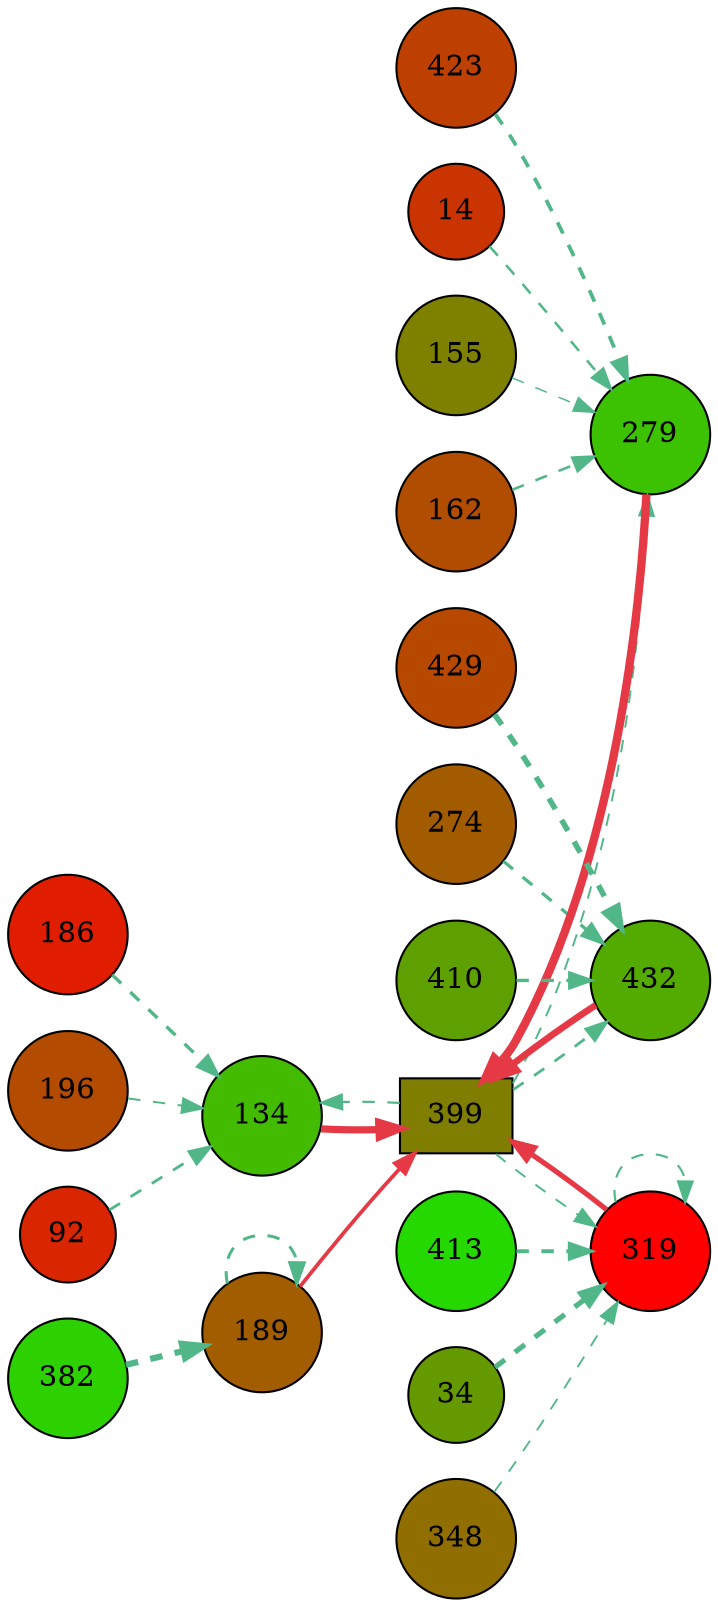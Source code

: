 digraph G{
rankdir=LR;
134 [style=filled, shape=circle, fillcolor="#43bb00", label="134"];
14 [style=filled, shape=circle, fillcolor="#ca3400", label="14"];
399 [style=filled, shape=box, fillcolor="#807e00", label="399"];
274 [style=filled, shape=circle, fillcolor="#a35b00", label="274"];
279 [style=filled, shape=circle, fillcolor="#3cc200", label="279"];
410 [style=filled, shape=circle, fillcolor="#5ea000", label="410"];
155 [style=filled, shape=circle, fillcolor="#7e8000", label="155"];
413 [style=filled, shape=circle, fillcolor="#25d900", label="413"];
162 [style=filled, shape=circle, fillcolor="#b14d00", label="162"];
34 [style=filled, shape=circle, fillcolor="#659900", label="34"];
423 [style=filled, shape=circle, fillcolor="#be4000", label="423"];
429 [style=filled, shape=circle, fillcolor="#b64800", label="429"];
432 [style=filled, shape=circle, fillcolor="#53ab00", label="432"];
186 [style=filled, shape=circle, fillcolor="#e11d00", label="186"];
189 [style=filled, shape=circle, fillcolor="#a15d00", label="189"];
319 [style=filled, shape=circle, fillcolor="#fe0000", label="319"];
196 [style=filled, shape=circle, fillcolor="#b34b00", label="196"];
92 [style=filled, shape=circle, fillcolor="#d92500", label="92"];
348 [style=filled, shape=circle, fillcolor="#906e00", label="348"];
382 [style=filled, shape=circle, fillcolor="#2dd100", label="382"];
279 -> 399 [color="#e63946",penwidth=4.00];
134 -> 399 [color="#e63946",penwidth=3.45];
432 -> 399 [color="#e63946",penwidth=3.23];
319 -> 399 [color="#e63946",penwidth=2.50];
189 -> 399 [color="#e63946",penwidth=1.81];
186 -> 134 [color="#52b788",style=dashed,penwidth=1.64];
92 -> 134 [color="#52b788",style=dashed,penwidth=1.35];
399 -> 134 [color="#52b788",style=dashed,penwidth=1.06];
196 -> 134 [color="#52b788",style=dashed,penwidth=0.94];
429 -> 432 [color="#52b788",style=dashed,penwidth=2.69];
410 -> 432 [color="#52b788",style=dashed,penwidth=1.63];
274 -> 432 [color="#52b788",style=dashed,penwidth=1.59];
399 -> 432 [color="#52b788",style=dashed,penwidth=1.33];
423 -> 279 [color="#52b788",style=dashed,penwidth=1.81];
162 -> 279 [color="#52b788",style=dashed,penwidth=1.24];
14 -> 279 [color="#52b788",style=dashed,penwidth=1.22];
399 -> 279 [color="#52b788",style=dashed,penwidth=0.93];
155 -> 279 [color="#52b788",style=dashed,penwidth=0.71];
382 -> 189 [color="#52b788",style=dashed,penwidth=3.00];
189 -> 189 [color="#52b788",style=dashed,penwidth=1.45];
34 -> 319 [color="#52b788",style=dashed,penwidth=2.49];
413 -> 319 [color="#52b788",style=dashed,penwidth=1.90];
319 -> 319 [color="#52b788",style=dashed,penwidth=1.03];
399 -> 319 [color="#52b788",style=dashed,penwidth=0.94];
348 -> 319 [color="#52b788",style=dashed,penwidth=0.89];
}
